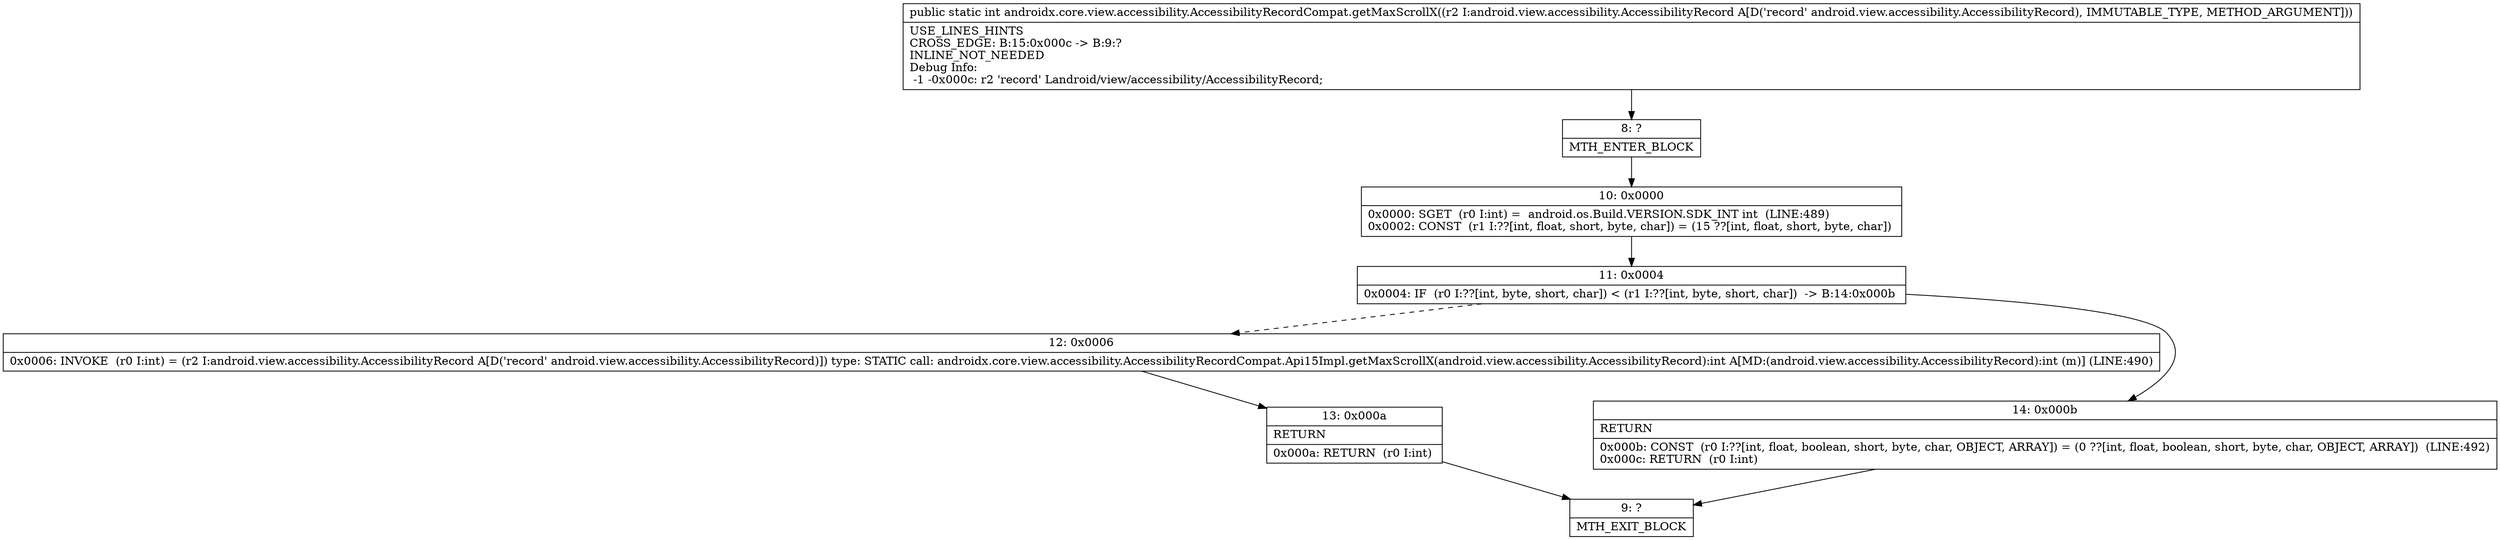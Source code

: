 digraph "CFG forandroidx.core.view.accessibility.AccessibilityRecordCompat.getMaxScrollX(Landroid\/view\/accessibility\/AccessibilityRecord;)I" {
Node_8 [shape=record,label="{8\:\ ?|MTH_ENTER_BLOCK\l}"];
Node_10 [shape=record,label="{10\:\ 0x0000|0x0000: SGET  (r0 I:int) =  android.os.Build.VERSION.SDK_INT int  (LINE:489)\l0x0002: CONST  (r1 I:??[int, float, short, byte, char]) = (15 ??[int, float, short, byte, char]) \l}"];
Node_11 [shape=record,label="{11\:\ 0x0004|0x0004: IF  (r0 I:??[int, byte, short, char]) \< (r1 I:??[int, byte, short, char])  \-\> B:14:0x000b \l}"];
Node_12 [shape=record,label="{12\:\ 0x0006|0x0006: INVOKE  (r0 I:int) = (r2 I:android.view.accessibility.AccessibilityRecord A[D('record' android.view.accessibility.AccessibilityRecord)]) type: STATIC call: androidx.core.view.accessibility.AccessibilityRecordCompat.Api15Impl.getMaxScrollX(android.view.accessibility.AccessibilityRecord):int A[MD:(android.view.accessibility.AccessibilityRecord):int (m)] (LINE:490)\l}"];
Node_13 [shape=record,label="{13\:\ 0x000a|RETURN\l|0x000a: RETURN  (r0 I:int) \l}"];
Node_9 [shape=record,label="{9\:\ ?|MTH_EXIT_BLOCK\l}"];
Node_14 [shape=record,label="{14\:\ 0x000b|RETURN\l|0x000b: CONST  (r0 I:??[int, float, boolean, short, byte, char, OBJECT, ARRAY]) = (0 ??[int, float, boolean, short, byte, char, OBJECT, ARRAY])  (LINE:492)\l0x000c: RETURN  (r0 I:int) \l}"];
MethodNode[shape=record,label="{public static int androidx.core.view.accessibility.AccessibilityRecordCompat.getMaxScrollX((r2 I:android.view.accessibility.AccessibilityRecord A[D('record' android.view.accessibility.AccessibilityRecord), IMMUTABLE_TYPE, METHOD_ARGUMENT]))  | USE_LINES_HINTS\lCROSS_EDGE: B:15:0x000c \-\> B:9:?\lINLINE_NOT_NEEDED\lDebug Info:\l  \-1 \-0x000c: r2 'record' Landroid\/view\/accessibility\/AccessibilityRecord;\l}"];
MethodNode -> Node_8;Node_8 -> Node_10;
Node_10 -> Node_11;
Node_11 -> Node_12[style=dashed];
Node_11 -> Node_14;
Node_12 -> Node_13;
Node_13 -> Node_9;
Node_14 -> Node_9;
}

